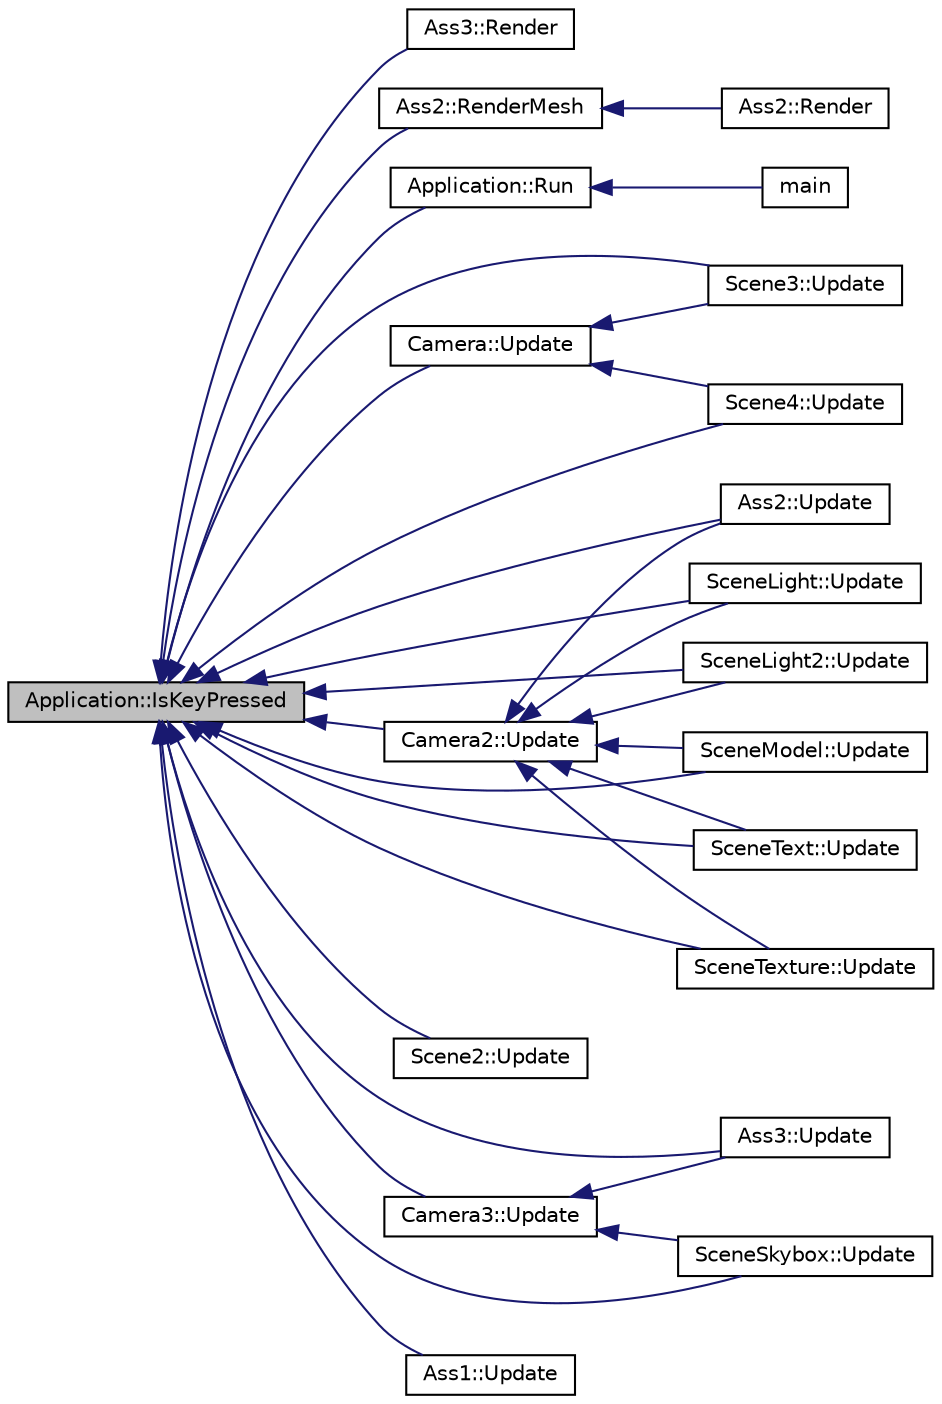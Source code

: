 digraph "Application::IsKeyPressed"
{
  bgcolor="transparent";
  edge [fontname="Helvetica",fontsize="10",labelfontname="Helvetica",labelfontsize="10"];
  node [fontname="Helvetica",fontsize="10",shape=record];
  rankdir="LR";
  Node1 [label="Application::IsKeyPressed",height=0.2,width=0.4,color="black", fillcolor="grey75", style="filled", fontcolor="black"];
  Node1 -> Node2 [dir="back",color="midnightblue",fontsize="10",style="solid",fontname="Helvetica"];
  Node2 [label="Ass3::Render",height=0.2,width=0.4,color="black",URL="$classAss3.html#afca828a847945203143e02c2f78f88a5"];
  Node1 -> Node3 [dir="back",color="midnightblue",fontsize="10",style="solid",fontname="Helvetica"];
  Node3 [label="Ass2::RenderMesh",height=0.2,width=0.4,color="black",URL="$classAss2.html#a1dd4908940edea490a9a44b21d9fd9e3"];
  Node3 -> Node4 [dir="back",color="midnightblue",fontsize="10",style="solid",fontname="Helvetica"];
  Node4 [label="Ass2::Render",height=0.2,width=0.4,color="black",URL="$classAss2.html#adc8ff297a0e9fcbd66f805cb78a4abf1"];
  Node1 -> Node5 [dir="back",color="midnightblue",fontsize="10",style="solid",fontname="Helvetica"];
  Node5 [label="Application::Run",height=0.2,width=0.4,color="black",URL="$classApplication.html#aaf09cd6cb412086dc039e28cdb059f0d"];
  Node5 -> Node6 [dir="back",color="midnightblue",fontsize="10",style="solid",fontname="Helvetica"];
  Node6 [label="main",height=0.2,width=0.4,color="black",URL="$main_8cpp.html#a840291bc02cba5474a4cb46a9b9566fe"];
  Node1 -> Node7 [dir="back",color="midnightblue",fontsize="10",style="solid",fontname="Helvetica"];
  Node7 [label="Camera::Update",height=0.2,width=0.4,color="black",URL="$classCamera.html#acc1741feb6d9da849ea4b6c12e0711e6"];
  Node7 -> Node8 [dir="back",color="midnightblue",fontsize="10",style="solid",fontname="Helvetica"];
  Node8 [label="Scene3::Update",height=0.2,width=0.4,color="black",URL="$classScene3.html#ac6aee0665d9f41f4a009fdcb29ac40f1"];
  Node7 -> Node9 [dir="back",color="midnightblue",fontsize="10",style="solid",fontname="Helvetica"];
  Node9 [label="Scene4::Update",height=0.2,width=0.4,color="black",URL="$classScene4.html#abfad5f484a4cc6e8a4b58c149e9ade21"];
  Node1 -> Node10 [dir="back",color="midnightblue",fontsize="10",style="solid",fontname="Helvetica"];
  Node10 [label="Camera2::Update",height=0.2,width=0.4,color="black",URL="$classCamera2.html#a1a54eeb46692c8806b7abea38a6301f3"];
  Node10 -> Node11 [dir="back",color="midnightblue",fontsize="10",style="solid",fontname="Helvetica"];
  Node11 [label="Ass2::Update",height=0.2,width=0.4,color="black",URL="$classAss2.html#ad3cd03e6f66b37a7e1fd9c5c660babe8"];
  Node10 -> Node12 [dir="back",color="midnightblue",fontsize="10",style="solid",fontname="Helvetica"];
  Node12 [label="SceneLight::Update",height=0.2,width=0.4,color="black",URL="$classSceneLight.html#a23681b3a667399752645d5763ddc72a7"];
  Node10 -> Node13 [dir="back",color="midnightblue",fontsize="10",style="solid",fontname="Helvetica"];
  Node13 [label="SceneLight2::Update",height=0.2,width=0.4,color="black",URL="$classSceneLight2.html#ae16bbb986e282708b8d867af762f5503"];
  Node10 -> Node14 [dir="back",color="midnightblue",fontsize="10",style="solid",fontname="Helvetica"];
  Node14 [label="SceneModel::Update",height=0.2,width=0.4,color="black",URL="$classSceneModel.html#a0b5a6526a56abb67d554990441dee4e7"];
  Node10 -> Node15 [dir="back",color="midnightblue",fontsize="10",style="solid",fontname="Helvetica"];
  Node15 [label="SceneText::Update",height=0.2,width=0.4,color="black",URL="$classSceneText.html#adc1a70bbd23ec1b2236bcb76b557bb3e"];
  Node10 -> Node16 [dir="back",color="midnightblue",fontsize="10",style="solid",fontname="Helvetica"];
  Node16 [label="SceneTexture::Update",height=0.2,width=0.4,color="black",URL="$classSceneTexture.html#ae7ca4466bb1a3db856c91d714b655253"];
  Node1 -> Node17 [dir="back",color="midnightblue",fontsize="10",style="solid",fontname="Helvetica"];
  Node17 [label="Scene2::Update",height=0.2,width=0.4,color="black",URL="$classScene2.html#a26d9fb1c36b04d8b3dac98740f7f77e6"];
  Node1 -> Node18 [dir="back",color="midnightblue",fontsize="10",style="solid",fontname="Helvetica"];
  Node18 [label="Camera3::Update",height=0.2,width=0.4,color="black",URL="$classCamera3.html#acc5d4103826cda6d20b80a0d35eacdbe"];
  Node18 -> Node19 [dir="back",color="midnightblue",fontsize="10",style="solid",fontname="Helvetica"];
  Node19 [label="Ass3::Update",height=0.2,width=0.4,color="black",URL="$classAss3.html#a28f626a2bf779594d4902bac37a39b13"];
  Node18 -> Node20 [dir="back",color="midnightblue",fontsize="10",style="solid",fontname="Helvetica"];
  Node20 [label="SceneSkybox::Update",height=0.2,width=0.4,color="black",URL="$classSceneSkybox.html#ada5f05bb035612053bbcbcd2b292552a"];
  Node1 -> Node8 [dir="back",color="midnightblue",fontsize="10",style="solid",fontname="Helvetica"];
  Node1 -> Node9 [dir="back",color="midnightblue",fontsize="10",style="solid",fontname="Helvetica"];
  Node1 -> Node21 [dir="back",color="midnightblue",fontsize="10",style="solid",fontname="Helvetica"];
  Node21 [label="Ass1::Update",height=0.2,width=0.4,color="black",URL="$classAss1.html#aa82417ea864dd7ca4625e597e8e11394"];
  Node1 -> Node12 [dir="back",color="midnightblue",fontsize="10",style="solid",fontname="Helvetica"];
  Node1 -> Node13 [dir="back",color="midnightblue",fontsize="10",style="solid",fontname="Helvetica"];
  Node1 -> Node16 [dir="back",color="midnightblue",fontsize="10",style="solid",fontname="Helvetica"];
  Node1 -> Node20 [dir="back",color="midnightblue",fontsize="10",style="solid",fontname="Helvetica"];
  Node1 -> Node14 [dir="back",color="midnightblue",fontsize="10",style="solid",fontname="Helvetica"];
  Node1 -> Node15 [dir="back",color="midnightblue",fontsize="10",style="solid",fontname="Helvetica"];
  Node1 -> Node11 [dir="back",color="midnightblue",fontsize="10",style="solid",fontname="Helvetica"];
  Node1 -> Node19 [dir="back",color="midnightblue",fontsize="10",style="solid",fontname="Helvetica"];
}
